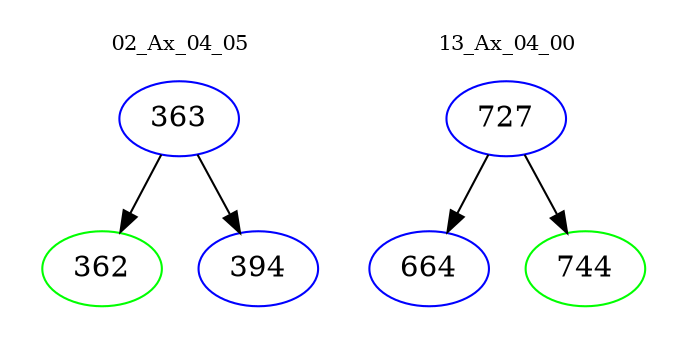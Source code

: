 digraph{
subgraph cluster_0 {
color = white
label = "02_Ax_04_05";
fontsize=10;
T0_363 [label="363", color="blue"]
T0_363 -> T0_362 [color="black"]
T0_362 [label="362", color="green"]
T0_363 -> T0_394 [color="black"]
T0_394 [label="394", color="blue"]
}
subgraph cluster_1 {
color = white
label = "13_Ax_04_00";
fontsize=10;
T1_727 [label="727", color="blue"]
T1_727 -> T1_664 [color="black"]
T1_664 [label="664", color="blue"]
T1_727 -> T1_744 [color="black"]
T1_744 [label="744", color="green"]
}
}
